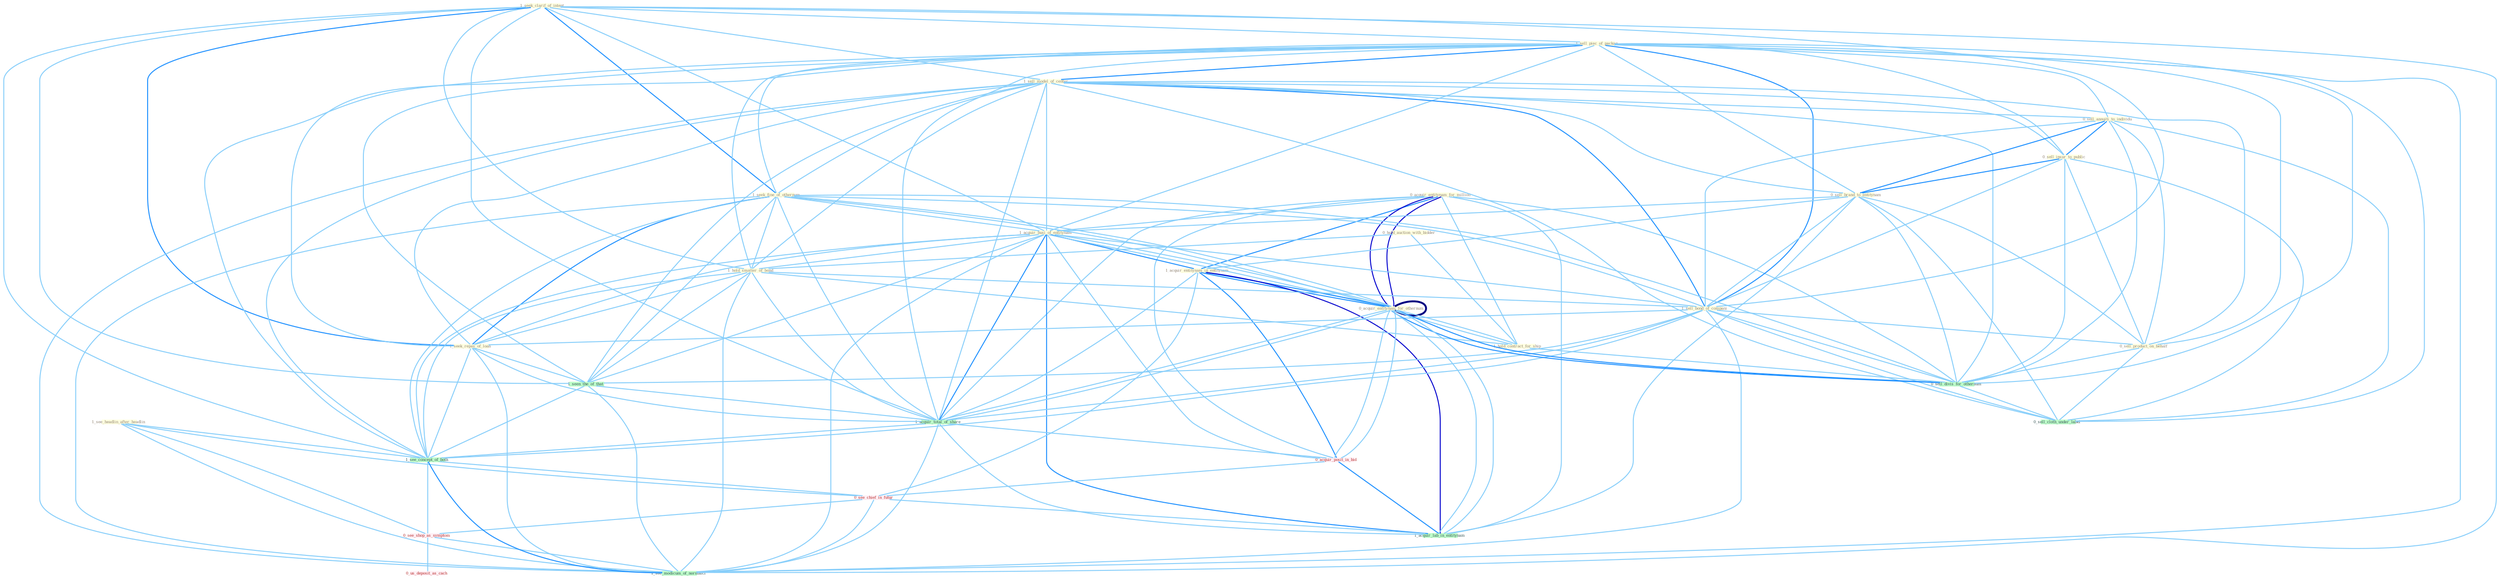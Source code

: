 Graph G{ 
    node
    [shape=polygon,style=filled,width=.5,height=.06,color="#BDFCC9",fixedsize=true,fontsize=4,
    fontcolor="#2f4f4f"];
    {node
    [color="#ffffe0", fontcolor="#8b7d6b"] "0_acquir_entitynam_for_million " "1_seek_clarif_of_intent " "1_sell_piec_of_packag " "1_sell_model_of_center " "0_sell_annuiti_to_individu " "0_sell_insur_to_public " "1_seek_fine_of_othernum " "0_sell_brand_to_entitynam " "1_acquir_busi_of_entitynam " "1_acquir_entitynam_in_entitynam " "0_hold_auction_with_bidder " "1_hold_smatter_of_bond " "1_sell_bond_of_compani " "0_acquir_entitynam_for_othernum " "1_see_headlin_after_headlin " "0_sell_product_on_behalf " "1_seek_repay_of_loan " "1_hold_contract_for_ship "}
{node [color="#fff0f5", fontcolor="#b22222"] "0_acquir_entitynam_for_othernum " "0_acquir_posit_in_bid " "0_see_chief_in_futur " "0_see_shop_as_symptom " "0_us_deposit_as_cach "}
edge [color="#B0E2FF"];

	"0_acquir_entitynam_for_million " -- "1_acquir_busi_of_entitynam " [w="1", color="#87cefa" ];
	"0_acquir_entitynam_for_million " -- "1_acquir_entitynam_in_entitynam " [w="2", color="#1e90ff" , len=0.8];
	"0_acquir_entitynam_for_million " -- "0_acquir_entitynam_for_othernum " [w="3", color="#0000cd" , len=0.6];
	"0_acquir_entitynam_for_million " -- "1_hold_contract_for_ship " [w="1", color="#87cefa" ];
	"0_acquir_entitynam_for_million " -- "0_acquir_entitynam_for_othernum " [w="3", color="#0000cd" , len=0.6];
	"0_acquir_entitynam_for_million " -- "0_sell_divis_for_othernum " [w="1", color="#87cefa" ];
	"0_acquir_entitynam_for_million " -- "1_acquir_total_of_share " [w="1", color="#87cefa" ];
	"0_acquir_entitynam_for_million " -- "0_acquir_posit_in_bid " [w="1", color="#87cefa" ];
	"0_acquir_entitynam_for_million " -- "1_acquir_lab_in_entitynam " [w="1", color="#87cefa" ];
	"1_seek_clarif_of_intent " -- "1_sell_piec_of_packag " [w="1", color="#87cefa" ];
	"1_seek_clarif_of_intent " -- "1_sell_model_of_center " [w="1", color="#87cefa" ];
	"1_seek_clarif_of_intent " -- "1_seek_fine_of_othernum " [w="2", color="#1e90ff" , len=0.8];
	"1_seek_clarif_of_intent " -- "1_acquir_busi_of_entitynam " [w="1", color="#87cefa" ];
	"1_seek_clarif_of_intent " -- "1_hold_smatter_of_bond " [w="1", color="#87cefa" ];
	"1_seek_clarif_of_intent " -- "1_sell_bond_of_compani " [w="1", color="#87cefa" ];
	"1_seek_clarif_of_intent " -- "1_seek_repay_of_loan " [w="2", color="#1e90ff" , len=0.8];
	"1_seek_clarif_of_intent " -- "1_seen_the_of_that " [w="1", color="#87cefa" ];
	"1_seek_clarif_of_intent " -- "1_acquir_total_of_share " [w="1", color="#87cefa" ];
	"1_seek_clarif_of_intent " -- "1_see_concept_of_both " [w="1", color="#87cefa" ];
	"1_seek_clarif_of_intent " -- "1_see_modicum_of_normalci " [w="1", color="#87cefa" ];
	"1_sell_piec_of_packag " -- "1_sell_model_of_center " [w="2", color="#1e90ff" , len=0.8];
	"1_sell_piec_of_packag " -- "0_sell_annuiti_to_individu " [w="1", color="#87cefa" ];
	"1_sell_piec_of_packag " -- "0_sell_insur_to_public " [w="1", color="#87cefa" ];
	"1_sell_piec_of_packag " -- "1_seek_fine_of_othernum " [w="1", color="#87cefa" ];
	"1_sell_piec_of_packag " -- "0_sell_brand_to_entitynam " [w="1", color="#87cefa" ];
	"1_sell_piec_of_packag " -- "1_acquir_busi_of_entitynam " [w="1", color="#87cefa" ];
	"1_sell_piec_of_packag " -- "1_hold_smatter_of_bond " [w="1", color="#87cefa" ];
	"1_sell_piec_of_packag " -- "1_sell_bond_of_compani " [w="2", color="#1e90ff" , len=0.8];
	"1_sell_piec_of_packag " -- "0_sell_product_on_behalf " [w="1", color="#87cefa" ];
	"1_sell_piec_of_packag " -- "1_seek_repay_of_loan " [w="1", color="#87cefa" ];
	"1_sell_piec_of_packag " -- "1_seen_the_of_that " [w="1", color="#87cefa" ];
	"1_sell_piec_of_packag " -- "0_sell_divis_for_othernum " [w="1", color="#87cefa" ];
	"1_sell_piec_of_packag " -- "1_acquir_total_of_share " [w="1", color="#87cefa" ];
	"1_sell_piec_of_packag " -- "0_sell_cloth_under_label " [w="1", color="#87cefa" ];
	"1_sell_piec_of_packag " -- "1_see_concept_of_both " [w="1", color="#87cefa" ];
	"1_sell_piec_of_packag " -- "1_see_modicum_of_normalci " [w="1", color="#87cefa" ];
	"1_sell_model_of_center " -- "0_sell_annuiti_to_individu " [w="1", color="#87cefa" ];
	"1_sell_model_of_center " -- "0_sell_insur_to_public " [w="1", color="#87cefa" ];
	"1_sell_model_of_center " -- "1_seek_fine_of_othernum " [w="1", color="#87cefa" ];
	"1_sell_model_of_center " -- "0_sell_brand_to_entitynam " [w="1", color="#87cefa" ];
	"1_sell_model_of_center " -- "1_acquir_busi_of_entitynam " [w="1", color="#87cefa" ];
	"1_sell_model_of_center " -- "1_hold_smatter_of_bond " [w="1", color="#87cefa" ];
	"1_sell_model_of_center " -- "1_sell_bond_of_compani " [w="2", color="#1e90ff" , len=0.8];
	"1_sell_model_of_center " -- "0_sell_product_on_behalf " [w="1", color="#87cefa" ];
	"1_sell_model_of_center " -- "1_seek_repay_of_loan " [w="1", color="#87cefa" ];
	"1_sell_model_of_center " -- "1_seen_the_of_that " [w="1", color="#87cefa" ];
	"1_sell_model_of_center " -- "0_sell_divis_for_othernum " [w="1", color="#87cefa" ];
	"1_sell_model_of_center " -- "1_acquir_total_of_share " [w="1", color="#87cefa" ];
	"1_sell_model_of_center " -- "0_sell_cloth_under_label " [w="1", color="#87cefa" ];
	"1_sell_model_of_center " -- "1_see_concept_of_both " [w="1", color="#87cefa" ];
	"1_sell_model_of_center " -- "1_see_modicum_of_normalci " [w="1", color="#87cefa" ];
	"0_sell_annuiti_to_individu " -- "0_sell_insur_to_public " [w="2", color="#1e90ff" , len=0.8];
	"0_sell_annuiti_to_individu " -- "0_sell_brand_to_entitynam " [w="2", color="#1e90ff" , len=0.8];
	"0_sell_annuiti_to_individu " -- "1_sell_bond_of_compani " [w="1", color="#87cefa" ];
	"0_sell_annuiti_to_individu " -- "0_sell_product_on_behalf " [w="1", color="#87cefa" ];
	"0_sell_annuiti_to_individu " -- "0_sell_divis_for_othernum " [w="1", color="#87cefa" ];
	"0_sell_annuiti_to_individu " -- "0_sell_cloth_under_label " [w="1", color="#87cefa" ];
	"0_sell_insur_to_public " -- "0_sell_brand_to_entitynam " [w="2", color="#1e90ff" , len=0.8];
	"0_sell_insur_to_public " -- "1_sell_bond_of_compani " [w="1", color="#87cefa" ];
	"0_sell_insur_to_public " -- "0_sell_product_on_behalf " [w="1", color="#87cefa" ];
	"0_sell_insur_to_public " -- "0_sell_divis_for_othernum " [w="1", color="#87cefa" ];
	"0_sell_insur_to_public " -- "0_sell_cloth_under_label " [w="1", color="#87cefa" ];
	"1_seek_fine_of_othernum " -- "1_acquir_busi_of_entitynam " [w="1", color="#87cefa" ];
	"1_seek_fine_of_othernum " -- "1_hold_smatter_of_bond " [w="1", color="#87cefa" ];
	"1_seek_fine_of_othernum " -- "1_sell_bond_of_compani " [w="1", color="#87cefa" ];
	"1_seek_fine_of_othernum " -- "0_acquir_entitynam_for_othernum " [w="1", color="#87cefa" ];
	"1_seek_fine_of_othernum " -- "1_seek_repay_of_loan " [w="2", color="#1e90ff" , len=0.8];
	"1_seek_fine_of_othernum " -- "0_acquir_entitynam_for_othernum " [w="1", color="#87cefa" ];
	"1_seek_fine_of_othernum " -- "1_seen_the_of_that " [w="1", color="#87cefa" ];
	"1_seek_fine_of_othernum " -- "0_sell_divis_for_othernum " [w="1", color="#87cefa" ];
	"1_seek_fine_of_othernum " -- "1_acquir_total_of_share " [w="1", color="#87cefa" ];
	"1_seek_fine_of_othernum " -- "1_see_concept_of_both " [w="1", color="#87cefa" ];
	"1_seek_fine_of_othernum " -- "1_see_modicum_of_normalci " [w="1", color="#87cefa" ];
	"0_sell_brand_to_entitynam " -- "1_acquir_busi_of_entitynam " [w="1", color="#87cefa" ];
	"0_sell_brand_to_entitynam " -- "1_acquir_entitynam_in_entitynam " [w="1", color="#87cefa" ];
	"0_sell_brand_to_entitynam " -- "1_sell_bond_of_compani " [w="1", color="#87cefa" ];
	"0_sell_brand_to_entitynam " -- "0_sell_product_on_behalf " [w="1", color="#87cefa" ];
	"0_sell_brand_to_entitynam " -- "0_sell_divis_for_othernum " [w="1", color="#87cefa" ];
	"0_sell_brand_to_entitynam " -- "0_sell_cloth_under_label " [w="1", color="#87cefa" ];
	"0_sell_brand_to_entitynam " -- "1_acquir_lab_in_entitynam " [w="1", color="#87cefa" ];
	"1_acquir_busi_of_entitynam " -- "1_acquir_entitynam_in_entitynam " [w="2", color="#1e90ff" , len=0.8];
	"1_acquir_busi_of_entitynam " -- "1_hold_smatter_of_bond " [w="1", color="#87cefa" ];
	"1_acquir_busi_of_entitynam " -- "1_sell_bond_of_compani " [w="1", color="#87cefa" ];
	"1_acquir_busi_of_entitynam " -- "0_acquir_entitynam_for_othernum " [w="1", color="#87cefa" ];
	"1_acquir_busi_of_entitynam " -- "1_seek_repay_of_loan " [w="1", color="#87cefa" ];
	"1_acquir_busi_of_entitynam " -- "0_acquir_entitynam_for_othernum " [w="1", color="#87cefa" ];
	"1_acquir_busi_of_entitynam " -- "1_seen_the_of_that " [w="1", color="#87cefa" ];
	"1_acquir_busi_of_entitynam " -- "1_acquir_total_of_share " [w="2", color="#1e90ff" , len=0.8];
	"1_acquir_busi_of_entitynam " -- "0_acquir_posit_in_bid " [w="1", color="#87cefa" ];
	"1_acquir_busi_of_entitynam " -- "1_see_concept_of_both " [w="1", color="#87cefa" ];
	"1_acquir_busi_of_entitynam " -- "1_acquir_lab_in_entitynam " [w="2", color="#1e90ff" , len=0.8];
	"1_acquir_busi_of_entitynam " -- "1_see_modicum_of_normalci " [w="1", color="#87cefa" ];
	"1_acquir_entitynam_in_entitynam " -- "0_acquir_entitynam_for_othernum " [w="2", color="#1e90ff" , len=0.8];
	"1_acquir_entitynam_in_entitynam " -- "0_acquir_entitynam_for_othernum " [w="2", color="#1e90ff" , len=0.8];
	"1_acquir_entitynam_in_entitynam " -- "1_acquir_total_of_share " [w="1", color="#87cefa" ];
	"1_acquir_entitynam_in_entitynam " -- "0_acquir_posit_in_bid " [w="2", color="#1e90ff" , len=0.8];
	"1_acquir_entitynam_in_entitynam " -- "0_see_chief_in_futur " [w="1", color="#87cefa" ];
	"1_acquir_entitynam_in_entitynam " -- "1_acquir_lab_in_entitynam " [w="3", color="#0000cd" , len=0.6];
	"0_hold_auction_with_bidder " -- "1_hold_smatter_of_bond " [w="1", color="#87cefa" ];
	"0_hold_auction_with_bidder " -- "1_hold_contract_for_ship " [w="1", color="#87cefa" ];
	"1_hold_smatter_of_bond " -- "1_sell_bond_of_compani " [w="1", color="#87cefa" ];
	"1_hold_smatter_of_bond " -- "1_seek_repay_of_loan " [w="1", color="#87cefa" ];
	"1_hold_smatter_of_bond " -- "1_hold_contract_for_ship " [w="1", color="#87cefa" ];
	"1_hold_smatter_of_bond " -- "1_seen_the_of_that " [w="1", color="#87cefa" ];
	"1_hold_smatter_of_bond " -- "1_acquir_total_of_share " [w="1", color="#87cefa" ];
	"1_hold_smatter_of_bond " -- "1_see_concept_of_both " [w="1", color="#87cefa" ];
	"1_hold_smatter_of_bond " -- "1_see_modicum_of_normalci " [w="1", color="#87cefa" ];
	"1_sell_bond_of_compani " -- "0_sell_product_on_behalf " [w="1", color="#87cefa" ];
	"1_sell_bond_of_compani " -- "1_seek_repay_of_loan " [w="1", color="#87cefa" ];
	"1_sell_bond_of_compani " -- "1_seen_the_of_that " [w="1", color="#87cefa" ];
	"1_sell_bond_of_compani " -- "0_sell_divis_for_othernum " [w="1", color="#87cefa" ];
	"1_sell_bond_of_compani " -- "1_acquir_total_of_share " [w="1", color="#87cefa" ];
	"1_sell_bond_of_compani " -- "0_sell_cloth_under_label " [w="1", color="#87cefa" ];
	"1_sell_bond_of_compani " -- "1_see_concept_of_both " [w="1", color="#87cefa" ];
	"1_sell_bond_of_compani " -- "1_see_modicum_of_normalci " [w="1", color="#87cefa" ];
	"0_acquir_entitynam_for_othernum " -- "1_hold_contract_for_ship " [w="1", color="#87cefa" ];
	"0_acquir_entitynam_for_othernum " -- "0_acquir_entitynam_for_othernum " [w="4", style=bold, color="#000080", len=0.4];
	"0_acquir_entitynam_for_othernum " -- "0_sell_divis_for_othernum " [w="2", color="#1e90ff" , len=0.8];
	"0_acquir_entitynam_for_othernum " -- "1_acquir_total_of_share " [w="1", color="#87cefa" ];
	"0_acquir_entitynam_for_othernum " -- "0_acquir_posit_in_bid " [w="1", color="#87cefa" ];
	"0_acquir_entitynam_for_othernum " -- "1_acquir_lab_in_entitynam " [w="1", color="#87cefa" ];
	"1_see_headlin_after_headlin " -- "1_see_concept_of_both " [w="1", color="#87cefa" ];
	"1_see_headlin_after_headlin " -- "0_see_chief_in_futur " [w="1", color="#87cefa" ];
	"1_see_headlin_after_headlin " -- "0_see_shop_as_symptom " [w="1", color="#87cefa" ];
	"1_see_headlin_after_headlin " -- "1_see_modicum_of_normalci " [w="1", color="#87cefa" ];
	"0_sell_product_on_behalf " -- "0_sell_divis_for_othernum " [w="1", color="#87cefa" ];
	"0_sell_product_on_behalf " -- "0_sell_cloth_under_label " [w="1", color="#87cefa" ];
	"1_seek_repay_of_loan " -- "1_seen_the_of_that " [w="1", color="#87cefa" ];
	"1_seek_repay_of_loan " -- "1_acquir_total_of_share " [w="1", color="#87cefa" ];
	"1_seek_repay_of_loan " -- "1_see_concept_of_both " [w="1", color="#87cefa" ];
	"1_seek_repay_of_loan " -- "1_see_modicum_of_normalci " [w="1", color="#87cefa" ];
	"1_hold_contract_for_ship " -- "0_acquir_entitynam_for_othernum " [w="1", color="#87cefa" ];
	"1_hold_contract_for_ship " -- "0_sell_divis_for_othernum " [w="1", color="#87cefa" ];
	"0_acquir_entitynam_for_othernum " -- "0_sell_divis_for_othernum " [w="2", color="#1e90ff" , len=0.8];
	"0_acquir_entitynam_for_othernum " -- "1_acquir_total_of_share " [w="1", color="#87cefa" ];
	"0_acquir_entitynam_for_othernum " -- "0_acquir_posit_in_bid " [w="1", color="#87cefa" ];
	"0_acquir_entitynam_for_othernum " -- "1_acquir_lab_in_entitynam " [w="1", color="#87cefa" ];
	"1_seen_the_of_that " -- "1_acquir_total_of_share " [w="1", color="#87cefa" ];
	"1_seen_the_of_that " -- "1_see_concept_of_both " [w="1", color="#87cefa" ];
	"1_seen_the_of_that " -- "1_see_modicum_of_normalci " [w="1", color="#87cefa" ];
	"0_sell_divis_for_othernum " -- "0_sell_cloth_under_label " [w="1", color="#87cefa" ];
	"1_acquir_total_of_share " -- "0_acquir_posit_in_bid " [w="1", color="#87cefa" ];
	"1_acquir_total_of_share " -- "1_see_concept_of_both " [w="1", color="#87cefa" ];
	"1_acquir_total_of_share " -- "1_acquir_lab_in_entitynam " [w="1", color="#87cefa" ];
	"1_acquir_total_of_share " -- "1_see_modicum_of_normalci " [w="1", color="#87cefa" ];
	"0_acquir_posit_in_bid " -- "0_see_chief_in_futur " [w="1", color="#87cefa" ];
	"0_acquir_posit_in_bid " -- "1_acquir_lab_in_entitynam " [w="2", color="#1e90ff" , len=0.8];
	"1_see_concept_of_both " -- "0_see_chief_in_futur " [w="1", color="#87cefa" ];
	"1_see_concept_of_both " -- "0_see_shop_as_symptom " [w="1", color="#87cefa" ];
	"1_see_concept_of_both " -- "1_see_modicum_of_normalci " [w="2", color="#1e90ff" , len=0.8];
	"0_see_chief_in_futur " -- "0_see_shop_as_symptom " [w="1", color="#87cefa" ];
	"0_see_chief_in_futur " -- "1_acquir_lab_in_entitynam " [w="1", color="#87cefa" ];
	"0_see_chief_in_futur " -- "1_see_modicum_of_normalci " [w="1", color="#87cefa" ];
	"0_see_shop_as_symptom " -- "0_us_deposit_as_cach " [w="1", color="#87cefa" ];
	"0_see_shop_as_symptom " -- "1_see_modicum_of_normalci " [w="1", color="#87cefa" ];
}